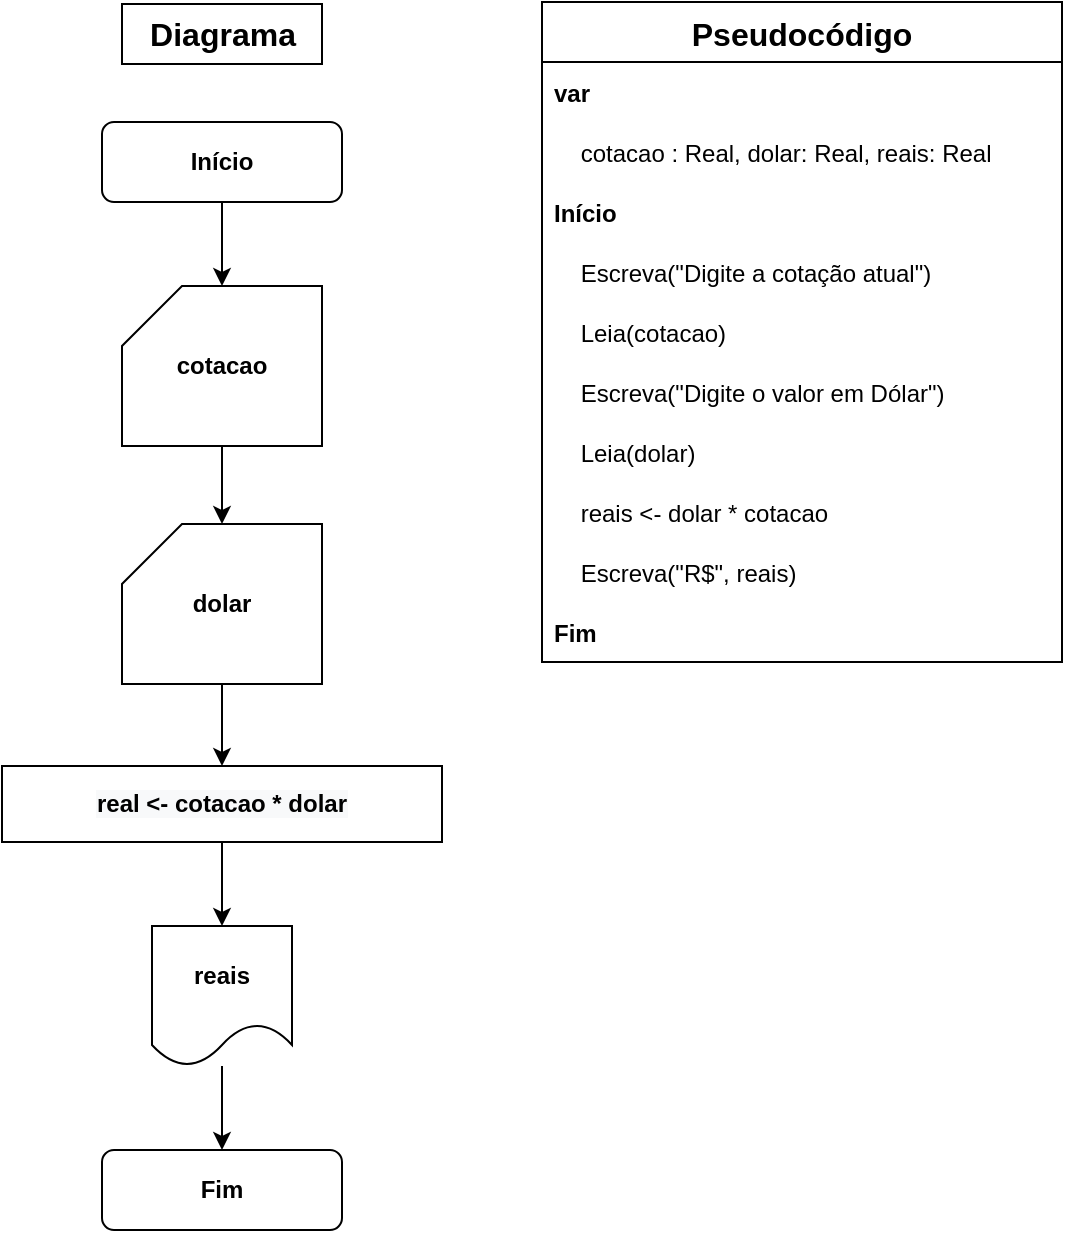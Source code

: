 <mxfile version="20.3.0" type="github" pages="4">
  <diagram id="C5RBs43oDa-KdzZeNtuy" name="Ex. 1.1">
    <mxGraphModel dx="691" dy="703" grid="1" gridSize="10" guides="1" tooltips="1" connect="1" arrows="1" fold="1" page="1" pageScale="1" pageWidth="827" pageHeight="1169" math="0" shadow="0">
      <root>
        <mxCell id="WIyWlLk6GJQsqaUBKTNV-0" />
        <mxCell id="WIyWlLk6GJQsqaUBKTNV-1" parent="WIyWlLk6GJQsqaUBKTNV-0" />
        <mxCell id="SeEF-9hWgoSpvlCEe6o8-10" value="" style="edgeStyle=orthogonalEdgeStyle;rounded=0;orthogonalLoop=1;jettySize=auto;html=1;" edge="1" parent="WIyWlLk6GJQsqaUBKTNV-1" source="WIyWlLk6GJQsqaUBKTNV-3" target="SeEF-9hWgoSpvlCEe6o8-1">
          <mxGeometry relative="1" as="geometry" />
        </mxCell>
        <mxCell id="WIyWlLk6GJQsqaUBKTNV-3" value="Início" style="rounded=1;whiteSpace=wrap;html=1;fontSize=12;glass=0;strokeWidth=1;shadow=0;fontStyle=1" parent="WIyWlLk6GJQsqaUBKTNV-1" vertex="1">
          <mxGeometry x="130" y="100" width="120" height="40" as="geometry" />
        </mxCell>
        <mxCell id="WIyWlLk6GJQsqaUBKTNV-11" value="Fim" style="rounded=1;whiteSpace=wrap;html=1;fontSize=12;glass=0;strokeWidth=1;shadow=0;fontStyle=1" parent="WIyWlLk6GJQsqaUBKTNV-1" vertex="1">
          <mxGeometry x="130" y="614" width="120" height="40" as="geometry" />
        </mxCell>
        <mxCell id="SeEF-9hWgoSpvlCEe6o8-8" value="" style="edgeStyle=orthogonalEdgeStyle;rounded=0;orthogonalLoop=1;jettySize=auto;html=1;fontStyle=1" edge="1" parent="WIyWlLk6GJQsqaUBKTNV-1" source="SeEF-9hWgoSpvlCEe6o8-0" target="WIyWlLk6GJQsqaUBKTNV-11">
          <mxGeometry relative="1" as="geometry" />
        </mxCell>
        <mxCell id="SeEF-9hWgoSpvlCEe6o8-0" value="reais" style="shape=document;whiteSpace=wrap;html=1;boundedLbl=1;fontStyle=1" vertex="1" parent="WIyWlLk6GJQsqaUBKTNV-1">
          <mxGeometry x="155" y="502" width="70" height="70" as="geometry" />
        </mxCell>
        <mxCell id="SeEF-9hWgoSpvlCEe6o8-3" value="" style="edgeStyle=orthogonalEdgeStyle;rounded=0;orthogonalLoop=1;jettySize=auto;html=1;fontStyle=1" edge="1" parent="WIyWlLk6GJQsqaUBKTNV-1" source="SeEF-9hWgoSpvlCEe6o8-1" target="SeEF-9hWgoSpvlCEe6o8-2">
          <mxGeometry relative="1" as="geometry" />
        </mxCell>
        <mxCell id="SeEF-9hWgoSpvlCEe6o8-1" value="cotacao" style="shape=card;whiteSpace=wrap;html=1;fontStyle=1" vertex="1" parent="WIyWlLk6GJQsqaUBKTNV-1">
          <mxGeometry x="140" y="182" width="100" height="80" as="geometry" />
        </mxCell>
        <mxCell id="SeEF-9hWgoSpvlCEe6o8-7" value="" style="edgeStyle=orthogonalEdgeStyle;rounded=0;orthogonalLoop=1;jettySize=auto;html=1;fontStyle=1" edge="1" parent="WIyWlLk6GJQsqaUBKTNV-1" source="SeEF-9hWgoSpvlCEe6o8-2" target="SeEF-9hWgoSpvlCEe6o8-6">
          <mxGeometry relative="1" as="geometry" />
        </mxCell>
        <mxCell id="SeEF-9hWgoSpvlCEe6o8-2" value="dolar" style="shape=card;whiteSpace=wrap;html=1;fontStyle=1" vertex="1" parent="WIyWlLk6GJQsqaUBKTNV-1">
          <mxGeometry x="140" y="301" width="100" height="80" as="geometry" />
        </mxCell>
        <mxCell id="SeEF-9hWgoSpvlCEe6o8-9" value="" style="edgeStyle=orthogonalEdgeStyle;rounded=0;orthogonalLoop=1;jettySize=auto;html=1;fontStyle=1" edge="1" parent="WIyWlLk6GJQsqaUBKTNV-1" source="SeEF-9hWgoSpvlCEe6o8-6" target="SeEF-9hWgoSpvlCEe6o8-0">
          <mxGeometry relative="1" as="geometry" />
        </mxCell>
        <mxCell id="SeEF-9hWgoSpvlCEe6o8-6" value="&lt;span style=&quot;color: rgb(0, 0, 0); font-family: Helvetica; font-size: 12px; font-style: normal; font-variant-ligatures: normal; font-variant-caps: normal; letter-spacing: normal; orphans: 2; text-align: center; text-indent: 0px; text-transform: none; widows: 2; word-spacing: 0px; -webkit-text-stroke-width: 0px; background-color: rgb(248, 249, 250); text-decoration-thickness: initial; text-decoration-style: initial; text-decoration-color: initial; float: none; display: inline !important;&quot;&gt;real &amp;lt;- cotacao * dolar&lt;/span&gt;" style="rounded=0;whiteSpace=wrap;html=1;fontStyle=1;verticalAlign=middle;" vertex="1" parent="WIyWlLk6GJQsqaUBKTNV-1">
          <mxGeometry x="80" y="422" width="220" height="38" as="geometry" />
        </mxCell>
        <mxCell id="hoAuciuw2xrFPhMMcaiU-11" value="" style="shape=tableRow;horizontal=0;startSize=0;swimlaneHead=0;swimlaneBody=0;top=0;left=0;bottom=0;right=0;collapsible=0;dropTarget=0;fillColor=none;points=[[0,0.5],[1,0.5]];portConstraint=eastwest;" vertex="1" parent="WIyWlLk6GJQsqaUBKTNV-1">
          <mxGeometry x="388" y="155" width="180" height="30" as="geometry" />
        </mxCell>
        <mxCell id="4s3Qs2Im7GR-JES-p92n-0" value="Pseudocódigo" style="swimlane;fontStyle=1;childLayout=stackLayout;horizontal=1;startSize=30;horizontalStack=0;resizeParent=1;resizeParentMax=0;resizeLast=0;collapsible=1;marginBottom=0;rounded=0;shadow=0;labelBackgroundColor=#FFFFFF;labelBorderColor=none;sketch=0;fillStyle=auto;strokeColor=default;strokeWidth=1;fillColor=default;swimlaneLine=1;glass=0;arcSize=20;fontSize=16;" vertex="1" parent="WIyWlLk6GJQsqaUBKTNV-1">
          <mxGeometry x="350" y="40" width="260" height="330" as="geometry">
            <mxRectangle x="330" y="400" width="120" height="30" as="alternateBounds" />
          </mxGeometry>
        </mxCell>
        <mxCell id="4s3Qs2Im7GR-JES-p92n-1" value="var" style="text;strokeColor=none;fillColor=none;align=left;verticalAlign=middle;spacingLeft=4;spacingRight=4;overflow=hidden;points=[[0,0.5],[1,0.5]];portConstraint=eastwest;rotatable=0;rounded=1;shadow=0;labelBackgroundColor=none;labelBorderColor=none;sketch=0;fillStyle=auto;strokeWidth=5;glass=0;fontStyle=1" vertex="1" parent="4s3Qs2Im7GR-JES-p92n-0">
          <mxGeometry y="30" width="260" height="30" as="geometry" />
        </mxCell>
        <mxCell id="4s3Qs2Im7GR-JES-p92n-2" value="    cotacao : Real, dolar: Real, reais: Real" style="text;strokeColor=none;fillColor=none;align=left;verticalAlign=middle;spacingLeft=4;spacingRight=4;overflow=hidden;points=[[0,0.5],[1,0.5]];portConstraint=eastwest;rotatable=0;rounded=1;shadow=0;labelBackgroundColor=none;labelBorderColor=none;sketch=1;fillStyle=auto;strokeWidth=5;" vertex="1" parent="4s3Qs2Im7GR-JES-p92n-0">
          <mxGeometry y="60" width="260" height="30" as="geometry" />
        </mxCell>
        <mxCell id="4s3Qs2Im7GR-JES-p92n-3" value="Início" style="text;strokeColor=none;fillColor=none;align=left;verticalAlign=middle;spacingLeft=4;spacingRight=4;overflow=hidden;points=[[0,0.5],[1,0.5]];portConstraint=eastwest;rotatable=0;rounded=1;shadow=0;labelBackgroundColor=none;labelBorderColor=none;sketch=1;fillStyle=auto;strokeWidth=5;fontStyle=1" vertex="1" parent="4s3Qs2Im7GR-JES-p92n-0">
          <mxGeometry y="90" width="260" height="30" as="geometry" />
        </mxCell>
        <mxCell id="4s3Qs2Im7GR-JES-p92n-4" value="	    Escreva(&quot;Digite a cotação atual&quot;)" style="text;strokeColor=none;fillColor=none;align=left;verticalAlign=middle;spacingLeft=4;spacingRight=4;overflow=hidden;points=[[0,0.5],[1,0.5]];portConstraint=eastwest;rotatable=0;rounded=1;shadow=0;labelBackgroundColor=none;labelBorderColor=none;sketch=1;fillStyle=auto;strokeWidth=5;fontStyle=0" vertex="1" parent="4s3Qs2Im7GR-JES-p92n-0">
          <mxGeometry y="120" width="260" height="30" as="geometry" />
        </mxCell>
        <mxCell id="4s3Qs2Im7GR-JES-p92n-5" value="	    Leia(cotacao)" style="text;strokeColor=none;fillColor=none;align=left;verticalAlign=middle;spacingLeft=4;spacingRight=4;overflow=hidden;points=[[0,0.5],[1,0.5]];portConstraint=eastwest;rotatable=0;rounded=1;shadow=0;labelBackgroundColor=none;labelBorderColor=none;sketch=1;fillStyle=auto;strokeWidth=5;fontStyle=0" vertex="1" parent="4s3Qs2Im7GR-JES-p92n-0">
          <mxGeometry y="150" width="260" height="30" as="geometry" />
        </mxCell>
        <mxCell id="4s3Qs2Im7GR-JES-p92n-6" value="	    Escreva(&quot;Digite o valor em Dólar&quot;)" style="text;strokeColor=none;fillColor=none;align=left;verticalAlign=middle;spacingLeft=4;spacingRight=4;overflow=hidden;points=[[0,0.5],[1,0.5]];portConstraint=eastwest;rotatable=0;rounded=1;shadow=0;labelBackgroundColor=none;labelBorderColor=none;sketch=1;fillStyle=auto;strokeWidth=5;fontStyle=0" vertex="1" parent="4s3Qs2Im7GR-JES-p92n-0">
          <mxGeometry y="180" width="260" height="30" as="geometry" />
        </mxCell>
        <mxCell id="4s3Qs2Im7GR-JES-p92n-7" value="	    Leia(dolar)" style="text;strokeColor=none;fillColor=none;align=left;verticalAlign=middle;spacingLeft=4;spacingRight=4;overflow=hidden;points=[[0,0.5],[1,0.5]];portConstraint=eastwest;rotatable=0;rounded=1;shadow=0;labelBackgroundColor=none;labelBorderColor=none;sketch=1;fillStyle=auto;strokeWidth=5;fontStyle=0" vertex="1" parent="4s3Qs2Im7GR-JES-p92n-0">
          <mxGeometry y="210" width="260" height="30" as="geometry" />
        </mxCell>
        <mxCell id="4s3Qs2Im7GR-JES-p92n-8" value="	    reais &lt;- dolar * cotacao" style="text;strokeColor=none;fillColor=none;align=left;verticalAlign=middle;spacingLeft=4;spacingRight=4;overflow=hidden;points=[[0,0.5],[1,0.5]];portConstraint=eastwest;rotatable=0;rounded=1;shadow=0;labelBackgroundColor=none;labelBorderColor=none;sketch=1;fillStyle=auto;strokeWidth=5;fontStyle=0" vertex="1" parent="4s3Qs2Im7GR-JES-p92n-0">
          <mxGeometry y="240" width="260" height="30" as="geometry" />
        </mxCell>
        <mxCell id="4s3Qs2Im7GR-JES-p92n-11" value="	    Escreva(&quot;R$&quot;, reais)" style="text;strokeColor=none;fillColor=none;align=left;verticalAlign=middle;spacingLeft=4;spacingRight=4;overflow=hidden;points=[[0,0.5],[1,0.5]];portConstraint=eastwest;rotatable=0;rounded=1;shadow=0;labelBackgroundColor=none;labelBorderColor=none;sketch=1;fillStyle=auto;strokeWidth=5;fontStyle=0" vertex="1" parent="4s3Qs2Im7GR-JES-p92n-0">
          <mxGeometry y="270" width="260" height="30" as="geometry" />
        </mxCell>
        <mxCell id="4s3Qs2Im7GR-JES-p92n-10" value="Fim" style="text;strokeColor=none;fillColor=none;align=left;verticalAlign=middle;spacingLeft=4;spacingRight=4;overflow=hidden;points=[[0,0.5],[1,0.5]];portConstraint=eastwest;rotatable=0;rounded=1;shadow=0;labelBackgroundColor=none;labelBorderColor=none;sketch=1;fillStyle=auto;strokeWidth=5;fontStyle=1" vertex="1" parent="4s3Qs2Im7GR-JES-p92n-0">
          <mxGeometry y="300" width="260" height="30" as="geometry" />
        </mxCell>
        <mxCell id="4s3Qs2Im7GR-JES-p92n-12" value="&lt;b&gt;&lt;font style=&quot;font-size: 16px;&quot;&gt;Diagrama&lt;/font&gt;&lt;/b&gt;" style="text;html=1;resizable=0;autosize=1;align=center;verticalAlign=middle;points=[];fillColor=default;strokeColor=default;rounded=0;shadow=0;glass=0;labelBackgroundColor=#FFFFFF;labelBorderColor=none;sketch=0;fillStyle=auto;strokeWidth=1;" vertex="1" parent="WIyWlLk6GJQsqaUBKTNV-1">
          <mxGeometry x="140" y="41" width="100" height="30" as="geometry" />
        </mxCell>
      </root>
    </mxGraphModel>
  </diagram>
  <diagram id="bqQHgWv9EM6tMcbnO7cd" name="Ex. 1.2">
    <mxGraphModel dx="605" dy="615" grid="1" gridSize="10" guides="1" tooltips="1" connect="1" arrows="1" fold="1" page="1" pageScale="1" pageWidth="827" pageHeight="1169" math="0" shadow="0">
      <root>
        <mxCell id="0" />
        <mxCell id="1" parent="0" />
        <mxCell id="m1wyA2tILUruG3wItfiX-1" value="" style="edgeStyle=orthogonalEdgeStyle;rounded=0;orthogonalLoop=1;jettySize=auto;html=1;" edge="1" parent="1" source="m1wyA2tILUruG3wItfiX-2" target="m1wyA2tILUruG3wItfiX-7">
          <mxGeometry relative="1" as="geometry" />
        </mxCell>
        <mxCell id="m1wyA2tILUruG3wItfiX-2" value="Início" style="rounded=1;whiteSpace=wrap;html=1;fontSize=12;glass=0;strokeWidth=1;shadow=0;fontStyle=1" vertex="1" parent="1">
          <mxGeometry x="70" y="30" width="120" height="40" as="geometry" />
        </mxCell>
        <mxCell id="m1wyA2tILUruG3wItfiX-3" value="Fim" style="rounded=1;whiteSpace=wrap;html=1;fontSize=12;glass=0;strokeWidth=1;shadow=0;fontStyle=1" vertex="1" parent="1">
          <mxGeometry x="70" y="423" width="120" height="40" as="geometry" />
        </mxCell>
        <mxCell id="m1wyA2tILUruG3wItfiX-4" value="" style="edgeStyle=orthogonalEdgeStyle;rounded=0;orthogonalLoop=1;jettySize=auto;html=1;fontStyle=1" edge="1" parent="1" source="m1wyA2tILUruG3wItfiX-5" target="m1wyA2tILUruG3wItfiX-3">
          <mxGeometry relative="1" as="geometry" />
        </mxCell>
        <mxCell id="m1wyA2tILUruG3wItfiX-5" value="milimetro" style="shape=document;whiteSpace=wrap;html=1;boundedLbl=1;fontStyle=1" vertex="1" parent="1">
          <mxGeometry x="95" y="311" width="70" height="70" as="geometry" />
        </mxCell>
        <mxCell id="m1wyA2tILUruG3wItfiX-6" value="" style="edgeStyle=orthogonalEdgeStyle;rounded=0;orthogonalLoop=1;jettySize=auto;html=1;" edge="1" parent="1" source="m1wyA2tILUruG3wItfiX-7" target="m1wyA2tILUruG3wItfiX-9">
          <mxGeometry relative="1" as="geometry" />
        </mxCell>
        <mxCell id="m1wyA2tILUruG3wItfiX-7" value="polegada" style="shape=card;whiteSpace=wrap;html=1;fontStyle=1" vertex="1" parent="1">
          <mxGeometry x="90" y="112" width="80" height="80" as="geometry" />
        </mxCell>
        <mxCell id="m1wyA2tILUruG3wItfiX-8" value="" style="edgeStyle=orthogonalEdgeStyle;rounded=0;orthogonalLoop=1;jettySize=auto;html=1;fontStyle=1" edge="1" parent="1" source="m1wyA2tILUruG3wItfiX-9" target="m1wyA2tILUruG3wItfiX-5">
          <mxGeometry relative="1" as="geometry" />
        </mxCell>
        <mxCell id="m1wyA2tILUruG3wItfiX-9" value="milimetro &amp;lt;- polegada * 25.4" style="rounded=0;whiteSpace=wrap;html=1;fontStyle=1" vertex="1" parent="1">
          <mxGeometry x="20" y="231" width="220" height="39" as="geometry" />
        </mxCell>
        <mxCell id="7IBV3yj5K8gb7yWjJZ46-1" value="Pseudocódigo" style="shape=table;startSize=30;container=1;collapsible=0;childLayout=tableLayout;fixedRows=1;rowLines=0;fontStyle=1;arcSize=150;expand=1;backgroundOutline=0;labelBackgroundColor=none;labelBorderColor=none;rounded=1;" vertex="1" parent="1">
          <mxGeometry x="290" y="30" width="330" height="330" as="geometry" />
        </mxCell>
        <mxCell id="7IBV3yj5K8gb7yWjJZ46-2" value="" style="shape=tableRow;horizontal=0;startSize=0;swimlaneHead=0;swimlaneBody=0;top=0;left=0;bottom=0;right=0;collapsible=0;dropTarget=0;fillColor=none;points=[[0,0.5],[1,0.5]];portConstraint=eastwest;" vertex="1" parent="7IBV3yj5K8gb7yWjJZ46-1">
          <mxGeometry y="30" width="330" height="30" as="geometry" />
        </mxCell>
        <mxCell id="7IBV3yj5K8gb7yWjJZ46-3" value="1" style="shape=partialRectangle;html=1;whiteSpace=wrap;connectable=0;fillColor=none;top=0;left=0;bottom=0;right=0;overflow=hidden;pointerEvents=1;" vertex="1" parent="7IBV3yj5K8gb7yWjJZ46-2">
          <mxGeometry width="74" height="30" as="geometry">
            <mxRectangle width="74" height="30" as="alternateBounds" />
          </mxGeometry>
        </mxCell>
        <mxCell id="7IBV3yj5K8gb7yWjJZ46-4" value="&lt;b&gt;var&lt;/b&gt;" style="shape=partialRectangle;html=1;whiteSpace=wrap;connectable=0;fillColor=none;top=0;left=0;bottom=0;right=0;align=left;spacingLeft=6;overflow=hidden;" vertex="1" parent="7IBV3yj5K8gb7yWjJZ46-2">
          <mxGeometry x="74" width="256" height="30" as="geometry">
            <mxRectangle width="256" height="30" as="alternateBounds" />
          </mxGeometry>
        </mxCell>
        <mxCell id="7IBV3yj5K8gb7yWjJZ46-5" value="" style="shape=tableRow;horizontal=0;startSize=0;swimlaneHead=0;swimlaneBody=0;top=0;left=0;bottom=0;right=0;collapsible=0;dropTarget=0;fillColor=none;points=[[0,0.5],[1,0.5]];portConstraint=eastwest;" vertex="1" parent="7IBV3yj5K8gb7yWjJZ46-1">
          <mxGeometry y="60" width="330" height="30" as="geometry" />
        </mxCell>
        <mxCell id="7IBV3yj5K8gb7yWjJZ46-6" value="2" style="shape=partialRectangle;html=1;whiteSpace=wrap;connectable=0;fillColor=none;top=0;left=0;bottom=0;right=0;overflow=hidden;" vertex="1" parent="7IBV3yj5K8gb7yWjJZ46-5">
          <mxGeometry width="74" height="30" as="geometry">
            <mxRectangle width="74" height="30" as="alternateBounds" />
          </mxGeometry>
        </mxCell>
        <mxCell id="7IBV3yj5K8gb7yWjJZ46-7" value="&lt;span style=&quot;white-space: pre;&quot;&gt;	&lt;/span&gt;polegada: Real, milimetro: Real" style="shape=partialRectangle;html=1;whiteSpace=wrap;connectable=0;fillColor=none;top=0;left=0;bottom=0;right=0;align=left;spacingLeft=6;overflow=hidden;" vertex="1" parent="7IBV3yj5K8gb7yWjJZ46-5">
          <mxGeometry x="74" width="256" height="30" as="geometry">
            <mxRectangle width="256" height="30" as="alternateBounds" />
          </mxGeometry>
        </mxCell>
        <mxCell id="7IBV3yj5K8gb7yWjJZ46-8" value="" style="shape=tableRow;horizontal=0;startSize=0;swimlaneHead=0;swimlaneBody=0;top=0;left=0;bottom=0;right=0;collapsible=0;dropTarget=0;fillColor=none;points=[[0,0.5],[1,0.5]];portConstraint=eastwest;" vertex="1" parent="7IBV3yj5K8gb7yWjJZ46-1">
          <mxGeometry y="90" width="330" height="30" as="geometry" />
        </mxCell>
        <mxCell id="7IBV3yj5K8gb7yWjJZ46-9" value="3" style="shape=partialRectangle;html=1;whiteSpace=wrap;connectable=0;fillColor=none;top=0;left=0;bottom=0;right=0;overflow=hidden;" vertex="1" parent="7IBV3yj5K8gb7yWjJZ46-8">
          <mxGeometry width="74" height="30" as="geometry">
            <mxRectangle width="74" height="30" as="alternateBounds" />
          </mxGeometry>
        </mxCell>
        <mxCell id="7IBV3yj5K8gb7yWjJZ46-10" value="&lt;b&gt;Início&lt;/b&gt;" style="shape=partialRectangle;html=1;whiteSpace=wrap;connectable=0;fillColor=none;top=0;left=0;bottom=0;right=0;align=left;spacingLeft=6;overflow=hidden;" vertex="1" parent="7IBV3yj5K8gb7yWjJZ46-8">
          <mxGeometry x="74" width="256" height="30" as="geometry">
            <mxRectangle width="256" height="30" as="alternateBounds" />
          </mxGeometry>
        </mxCell>
        <mxCell id="7IBV3yj5K8gb7yWjJZ46-11" style="shape=tableRow;horizontal=0;startSize=0;swimlaneHead=0;swimlaneBody=0;top=0;left=0;bottom=0;right=0;collapsible=0;dropTarget=0;fillColor=none;points=[[0,0.5],[1,0.5]];portConstraint=eastwest;" vertex="1" parent="7IBV3yj5K8gb7yWjJZ46-1">
          <mxGeometry y="120" width="330" height="30" as="geometry" />
        </mxCell>
        <mxCell id="7IBV3yj5K8gb7yWjJZ46-12" value="4" style="shape=partialRectangle;html=1;whiteSpace=wrap;connectable=0;fillColor=none;top=0;left=0;bottom=0;right=0;overflow=hidden;" vertex="1" parent="7IBV3yj5K8gb7yWjJZ46-11">
          <mxGeometry width="74" height="30" as="geometry">
            <mxRectangle width="74" height="30" as="alternateBounds" />
          </mxGeometry>
        </mxCell>
        <mxCell id="7IBV3yj5K8gb7yWjJZ46-13" value="&lt;span style=&quot;white-space: pre;&quot;&gt;	&lt;/span&gt;Escreva(&quot;Digite a cotação atual&quot;)" style="shape=partialRectangle;html=1;whiteSpace=wrap;connectable=0;fillColor=none;top=0;left=0;bottom=0;right=0;align=left;spacingLeft=6;overflow=hidden;" vertex="1" parent="7IBV3yj5K8gb7yWjJZ46-11">
          <mxGeometry x="74" width="256" height="30" as="geometry">
            <mxRectangle width="256" height="30" as="alternateBounds" />
          </mxGeometry>
        </mxCell>
        <mxCell id="7IBV3yj5K8gb7yWjJZ46-14" style="shape=tableRow;horizontal=0;startSize=0;swimlaneHead=0;swimlaneBody=0;top=0;left=0;bottom=0;right=0;collapsible=0;dropTarget=0;fillColor=none;points=[[0,0.5],[1,0.5]];portConstraint=eastwest;" vertex="1" parent="7IBV3yj5K8gb7yWjJZ46-1">
          <mxGeometry y="150" width="330" height="30" as="geometry" />
        </mxCell>
        <mxCell id="7IBV3yj5K8gb7yWjJZ46-15" value="5" style="shape=partialRectangle;html=1;whiteSpace=wrap;connectable=0;fillColor=none;top=0;left=0;bottom=0;right=0;overflow=hidden;" vertex="1" parent="7IBV3yj5K8gb7yWjJZ46-14">
          <mxGeometry width="74" height="30" as="geometry">
            <mxRectangle width="74" height="30" as="alternateBounds" />
          </mxGeometry>
        </mxCell>
        <mxCell id="7IBV3yj5K8gb7yWjJZ46-16" value="&lt;span style=&quot;white-space: pre;&quot;&gt;	&lt;/span&gt;Leia(cotacao)" style="shape=partialRectangle;html=1;whiteSpace=wrap;connectable=0;fillColor=none;top=0;left=0;bottom=0;right=0;align=left;spacingLeft=6;overflow=hidden;" vertex="1" parent="7IBV3yj5K8gb7yWjJZ46-14">
          <mxGeometry x="74" width="256" height="30" as="geometry">
            <mxRectangle width="256" height="30" as="alternateBounds" />
          </mxGeometry>
        </mxCell>
        <mxCell id="7IBV3yj5K8gb7yWjJZ46-17" style="shape=tableRow;horizontal=0;startSize=0;swimlaneHead=0;swimlaneBody=0;top=0;left=0;bottom=0;right=0;collapsible=0;dropTarget=0;fillColor=none;points=[[0,0.5],[1,0.5]];portConstraint=eastwest;" vertex="1" parent="7IBV3yj5K8gb7yWjJZ46-1">
          <mxGeometry y="180" width="330" height="30" as="geometry" />
        </mxCell>
        <mxCell id="7IBV3yj5K8gb7yWjJZ46-18" value="6" style="shape=partialRectangle;html=1;whiteSpace=wrap;connectable=0;fillColor=none;top=0;left=0;bottom=0;right=0;overflow=hidden;" vertex="1" parent="7IBV3yj5K8gb7yWjJZ46-17">
          <mxGeometry width="74" height="30" as="geometry">
            <mxRectangle width="74" height="30" as="alternateBounds" />
          </mxGeometry>
        </mxCell>
        <mxCell id="7IBV3yj5K8gb7yWjJZ46-19" value="&lt;span style=&quot;white-space: pre;&quot;&gt;	&lt;/span&gt;Escreva(&quot;Digite o valor em Dólar&quot;)" style="shape=partialRectangle;html=1;whiteSpace=wrap;connectable=0;fillColor=none;top=0;left=0;bottom=0;right=0;align=left;spacingLeft=6;overflow=hidden;" vertex="1" parent="7IBV3yj5K8gb7yWjJZ46-17">
          <mxGeometry x="74" width="256" height="30" as="geometry">
            <mxRectangle width="256" height="30" as="alternateBounds" />
          </mxGeometry>
        </mxCell>
        <mxCell id="7IBV3yj5K8gb7yWjJZ46-20" style="shape=tableRow;horizontal=0;startSize=0;swimlaneHead=0;swimlaneBody=0;top=0;left=0;bottom=0;right=0;collapsible=0;dropTarget=0;fillColor=none;points=[[0,0.5],[1,0.5]];portConstraint=eastwest;" vertex="1" parent="7IBV3yj5K8gb7yWjJZ46-1">
          <mxGeometry y="210" width="330" height="30" as="geometry" />
        </mxCell>
        <mxCell id="7IBV3yj5K8gb7yWjJZ46-21" value="7" style="shape=partialRectangle;html=1;whiteSpace=wrap;connectable=0;fillColor=none;top=0;left=0;bottom=0;right=0;overflow=hidden;" vertex="1" parent="7IBV3yj5K8gb7yWjJZ46-20">
          <mxGeometry width="74" height="30" as="geometry">
            <mxRectangle width="74" height="30" as="alternateBounds" />
          </mxGeometry>
        </mxCell>
        <mxCell id="7IBV3yj5K8gb7yWjJZ46-22" value="&lt;span style=&quot;white-space: pre;&quot;&gt;	&lt;/span&gt;Leia(dolar)" style="shape=partialRectangle;html=1;whiteSpace=wrap;connectable=0;fillColor=none;top=0;left=0;bottom=0;right=0;align=left;spacingLeft=6;overflow=hidden;" vertex="1" parent="7IBV3yj5K8gb7yWjJZ46-20">
          <mxGeometry x="74" width="256" height="30" as="geometry">
            <mxRectangle width="256" height="30" as="alternateBounds" />
          </mxGeometry>
        </mxCell>
        <mxCell id="7IBV3yj5K8gb7yWjJZ46-23" style="shape=tableRow;horizontal=0;startSize=0;swimlaneHead=0;swimlaneBody=0;top=0;left=0;bottom=0;right=0;collapsible=0;dropTarget=0;fillColor=none;points=[[0,0.5],[1,0.5]];portConstraint=eastwest;" vertex="1" parent="7IBV3yj5K8gb7yWjJZ46-1">
          <mxGeometry y="240" width="330" height="30" as="geometry" />
        </mxCell>
        <mxCell id="7IBV3yj5K8gb7yWjJZ46-24" value="8" style="shape=partialRectangle;html=1;whiteSpace=wrap;connectable=0;fillColor=none;top=0;left=0;bottom=0;right=0;overflow=hidden;" vertex="1" parent="7IBV3yj5K8gb7yWjJZ46-23">
          <mxGeometry width="74" height="30" as="geometry">
            <mxRectangle width="74" height="30" as="alternateBounds" />
          </mxGeometry>
        </mxCell>
        <mxCell id="7IBV3yj5K8gb7yWjJZ46-25" value="&lt;span style=&quot;white-space: pre;&quot;&gt;	&lt;/span&gt;reais &amp;lt;- dolar * cotacao" style="shape=partialRectangle;html=1;whiteSpace=wrap;connectable=0;fillColor=none;top=0;left=0;bottom=0;right=0;align=left;spacingLeft=6;overflow=hidden;" vertex="1" parent="7IBV3yj5K8gb7yWjJZ46-23">
          <mxGeometry x="74" width="256" height="30" as="geometry">
            <mxRectangle width="256" height="30" as="alternateBounds" />
          </mxGeometry>
        </mxCell>
        <mxCell id="7IBV3yj5K8gb7yWjJZ46-26" style="shape=tableRow;horizontal=0;startSize=0;swimlaneHead=0;swimlaneBody=0;top=0;left=0;bottom=0;right=0;collapsible=0;dropTarget=0;fillColor=none;points=[[0,0.5],[1,0.5]];portConstraint=eastwest;" vertex="1" parent="7IBV3yj5K8gb7yWjJZ46-1">
          <mxGeometry y="270" width="330" height="30" as="geometry" />
        </mxCell>
        <mxCell id="7IBV3yj5K8gb7yWjJZ46-27" value="9" style="shape=partialRectangle;html=1;whiteSpace=wrap;connectable=0;fillColor=none;top=0;left=0;bottom=0;right=0;overflow=hidden;" vertex="1" parent="7IBV3yj5K8gb7yWjJZ46-26">
          <mxGeometry width="74" height="30" as="geometry">
            <mxRectangle width="74" height="30" as="alternateBounds" />
          </mxGeometry>
        </mxCell>
        <mxCell id="7IBV3yj5K8gb7yWjJZ46-28" value="&lt;span style=&quot;white-space: pre;&quot;&gt;	&lt;/span&gt;Escreva(&quot;R$&quot;, reais)" style="shape=partialRectangle;html=1;whiteSpace=wrap;connectable=0;fillColor=none;top=0;left=0;bottom=0;right=0;align=left;spacingLeft=6;overflow=hidden;" vertex="1" parent="7IBV3yj5K8gb7yWjJZ46-26">
          <mxGeometry x="74" width="256" height="30" as="geometry">
            <mxRectangle width="256" height="30" as="alternateBounds" />
          </mxGeometry>
        </mxCell>
        <mxCell id="7IBV3yj5K8gb7yWjJZ46-29" style="shape=tableRow;horizontal=0;startSize=0;swimlaneHead=0;swimlaneBody=0;top=0;left=0;bottom=0;right=0;collapsible=0;dropTarget=0;fillColor=none;points=[[0,0.5],[1,0.5]];portConstraint=eastwest;" vertex="1" parent="7IBV3yj5K8gb7yWjJZ46-1">
          <mxGeometry y="300" width="330" height="30" as="geometry" />
        </mxCell>
        <mxCell id="7IBV3yj5K8gb7yWjJZ46-30" value="10" style="shape=partialRectangle;html=1;whiteSpace=wrap;connectable=0;fillColor=none;top=0;left=0;bottom=0;right=0;overflow=hidden;" vertex="1" parent="7IBV3yj5K8gb7yWjJZ46-29">
          <mxGeometry width="74" height="30" as="geometry">
            <mxRectangle width="74" height="30" as="alternateBounds" />
          </mxGeometry>
        </mxCell>
        <mxCell id="7IBV3yj5K8gb7yWjJZ46-31" value="&lt;b&gt;Fim&lt;/b&gt;" style="shape=partialRectangle;html=1;whiteSpace=wrap;connectable=0;fillColor=none;top=0;left=0;bottom=0;right=0;align=left;spacingLeft=6;overflow=hidden;" vertex="1" parent="7IBV3yj5K8gb7yWjJZ46-29">
          <mxGeometry x="74" width="256" height="30" as="geometry">
            <mxRectangle width="256" height="30" as="alternateBounds" />
          </mxGeometry>
        </mxCell>
      </root>
    </mxGraphModel>
  </diagram>
  <diagram id="AVP_liTRYsQMXxq8pukT" name="Ex. 1.3">
    <mxGraphModel dx="484" dy="492" grid="1" gridSize="10" guides="1" tooltips="1" connect="1" arrows="1" fold="1" page="1" pageScale="1" pageWidth="827" pageHeight="1169" math="0" shadow="0">
      <root>
        <mxCell id="0" />
        <mxCell id="1" parent="0" />
        <mxCell id="jVQBStBOV3-W9PtefdlY-1" value="" style="edgeStyle=orthogonalEdgeStyle;rounded=0;orthogonalLoop=1;jettySize=auto;html=1;" edge="1" parent="1" source="jVQBStBOV3-W9PtefdlY-2" target="jVQBStBOV3-W9PtefdlY-7">
          <mxGeometry relative="1" as="geometry" />
        </mxCell>
        <mxCell id="jVQBStBOV3-W9PtefdlY-2" value="Início" style="rounded=1;whiteSpace=wrap;html=1;fontSize=12;glass=0;strokeWidth=1;shadow=0;fontStyle=1" vertex="1" parent="1">
          <mxGeometry x="270" y="30" width="120" height="40" as="geometry" />
        </mxCell>
        <mxCell id="jVQBStBOV3-W9PtefdlY-3" value="Fim" style="rounded=1;whiteSpace=wrap;html=1;fontSize=12;glass=0;strokeWidth=1;shadow=0;fontStyle=1" vertex="1" parent="1">
          <mxGeometry x="270" y="423" width="120" height="40" as="geometry" />
        </mxCell>
        <mxCell id="jVQBStBOV3-W9PtefdlY-4" value="" style="edgeStyle=orthogonalEdgeStyle;rounded=0;orthogonalLoop=1;jettySize=auto;html=1;fontStyle=1" edge="1" parent="1" source="jVQBStBOV3-W9PtefdlY-5" target="jVQBStBOV3-W9PtefdlY-3">
          <mxGeometry relative="1" as="geometry" />
        </mxCell>
        <mxCell id="jVQBStBOV3-W9PtefdlY-5" value="kelvin" style="shape=document;whiteSpace=wrap;html=1;boundedLbl=1;fontStyle=1" vertex="1" parent="1">
          <mxGeometry x="295" y="311" width="70" height="70" as="geometry" />
        </mxCell>
        <mxCell id="jVQBStBOV3-W9PtefdlY-6" value="" style="edgeStyle=orthogonalEdgeStyle;rounded=0;orthogonalLoop=1;jettySize=auto;html=1;" edge="1" parent="1" source="jVQBStBOV3-W9PtefdlY-7" target="jVQBStBOV3-W9PtefdlY-9">
          <mxGeometry relative="1" as="geometry" />
        </mxCell>
        <mxCell id="jVQBStBOV3-W9PtefdlY-7" value="celsius" style="shape=card;whiteSpace=wrap;html=1;fontStyle=1" vertex="1" parent="1">
          <mxGeometry x="290" y="112" width="80" height="80" as="geometry" />
        </mxCell>
        <mxCell id="jVQBStBOV3-W9PtefdlY-8" value="" style="edgeStyle=orthogonalEdgeStyle;rounded=0;orthogonalLoop=1;jettySize=auto;html=1;fontStyle=1" edge="1" parent="1" source="jVQBStBOV3-W9PtefdlY-9" target="jVQBStBOV3-W9PtefdlY-5">
          <mxGeometry relative="1" as="geometry" />
        </mxCell>
        <mxCell id="jVQBStBOV3-W9PtefdlY-9" value="&lt;br&gt;kelvin&amp;lt;- celsius*+ 273" style="rounded=0;whiteSpace=wrap;html=1;fontStyle=1" vertex="1" parent="1">
          <mxGeometry x="220" y="231" width="220" height="39" as="geometry" />
        </mxCell>
      </root>
    </mxGraphModel>
  </diagram>
  <diagram id="jiZEFDLet3fJN1_HmQqY" name="Ex. 1.4">
    <mxGraphModel dx="484" dy="492" grid="1" gridSize="10" guides="1" tooltips="1" connect="1" arrows="1" fold="1" page="1" pageScale="1" pageWidth="827" pageHeight="1169" math="0" shadow="0">
      <root>
        <mxCell id="0" />
        <mxCell id="1" parent="0" />
      </root>
    </mxGraphModel>
  </diagram>
</mxfile>
